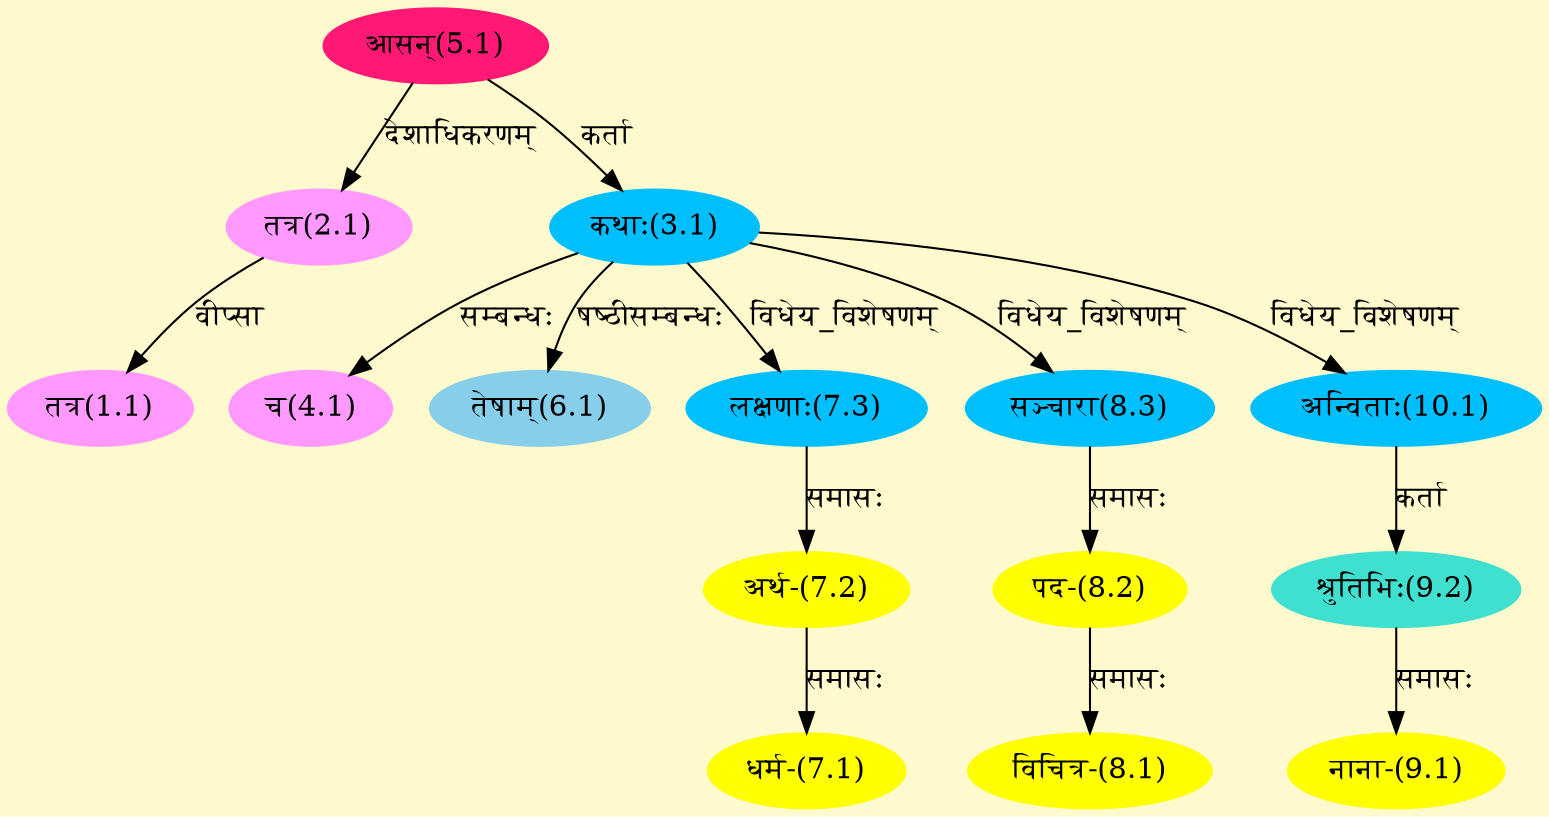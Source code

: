 digraph G{
rankdir=BT;
 compound=true;
 bgcolor="lemonchiffon1";
Node1_1 [style=filled, color="#FF99FF" label = "तत्र(1.1)"]
Node2_1 [style=filled, color="#FF99FF" label = "तत्र(2.1)"]
Node5_1 [style=filled, color="#FF1975" label = "आसन्(5.1)"]
Node3_1 [style=filled, color="#00BFFF" label = "कथाः(3.1)"]
Node4_1 [style=filled, color="#FF99FF" label = "च(4.1)"]
Node [style=filled, color="" label = "()"]
Node6_1 [style=filled, color="#87CEEB" label = "तेषाम्(6.1)"]
Node7_1 [style=filled, color="#FFFF00" label = "धर्म-(7.1)"]
Node7_2 [style=filled, color="#FFFF00" label = "अर्थ-(7.2)"]
Node7_3 [style=filled, color="#00BFFF" label = "लक्षणाः(7.3)"]
Node8_1 [style=filled, color="#FFFF00" label = "विचित्र-(8.1)"]
Node8_2 [style=filled, color="#FFFF00" label = "पद-(8.2)"]
Node8_3 [style=filled, color="#00BFFF" label = "सञ्चारा(8.3)"]
Node9_1 [style=filled, color="#FFFF00" label = "नाना-(9.1)"]
Node9_2 [style=filled, color="#40E0D0" label = "श्रुतिभिः(9.2)"]
Node10_1 [style=filled, color="#00BFFF" label = "अन्विताः(10.1)"]
/* Start of Relations section */

Node1_1 -> Node2_1 [  label="वीप्सा"  dir="back" ]
Node2_1 -> Node5_1 [  label="देशाधिकरणम्"  dir="back" ]
Node3_1 -> Node5_1 [  label="कर्ता"  dir="back" ]
Node4_1 -> Node3_1 [  label="सम्बन्धः"  dir="back" ]
Node6_1 -> Node3_1 [  label="षष्ठीसम्बन्धः"  dir="back" ]
Node7_1 -> Node7_2 [  label="समासः"  dir="back" ]
Node7_2 -> Node7_3 [  label="समासः"  dir="back" ]
Node7_3 -> Node3_1 [  label="विधेय_विशेषणम्"  dir="back" ]
Node8_1 -> Node8_2 [  label="समासः"  dir="back" ]
Node8_2 -> Node8_3 [  label="समासः"  dir="back" ]
Node8_3 -> Node3_1 [  label="विधेय_विशेषणम्"  dir="back" ]
Node9_1 -> Node9_2 [  label="समासः"  dir="back" ]
Node9_2 -> Node10_1 [  label="कर्ता"  dir="back" ]
Node10_1 -> Node3_1 [  label="विधेय_विशेषणम्"  dir="back" ]
}
